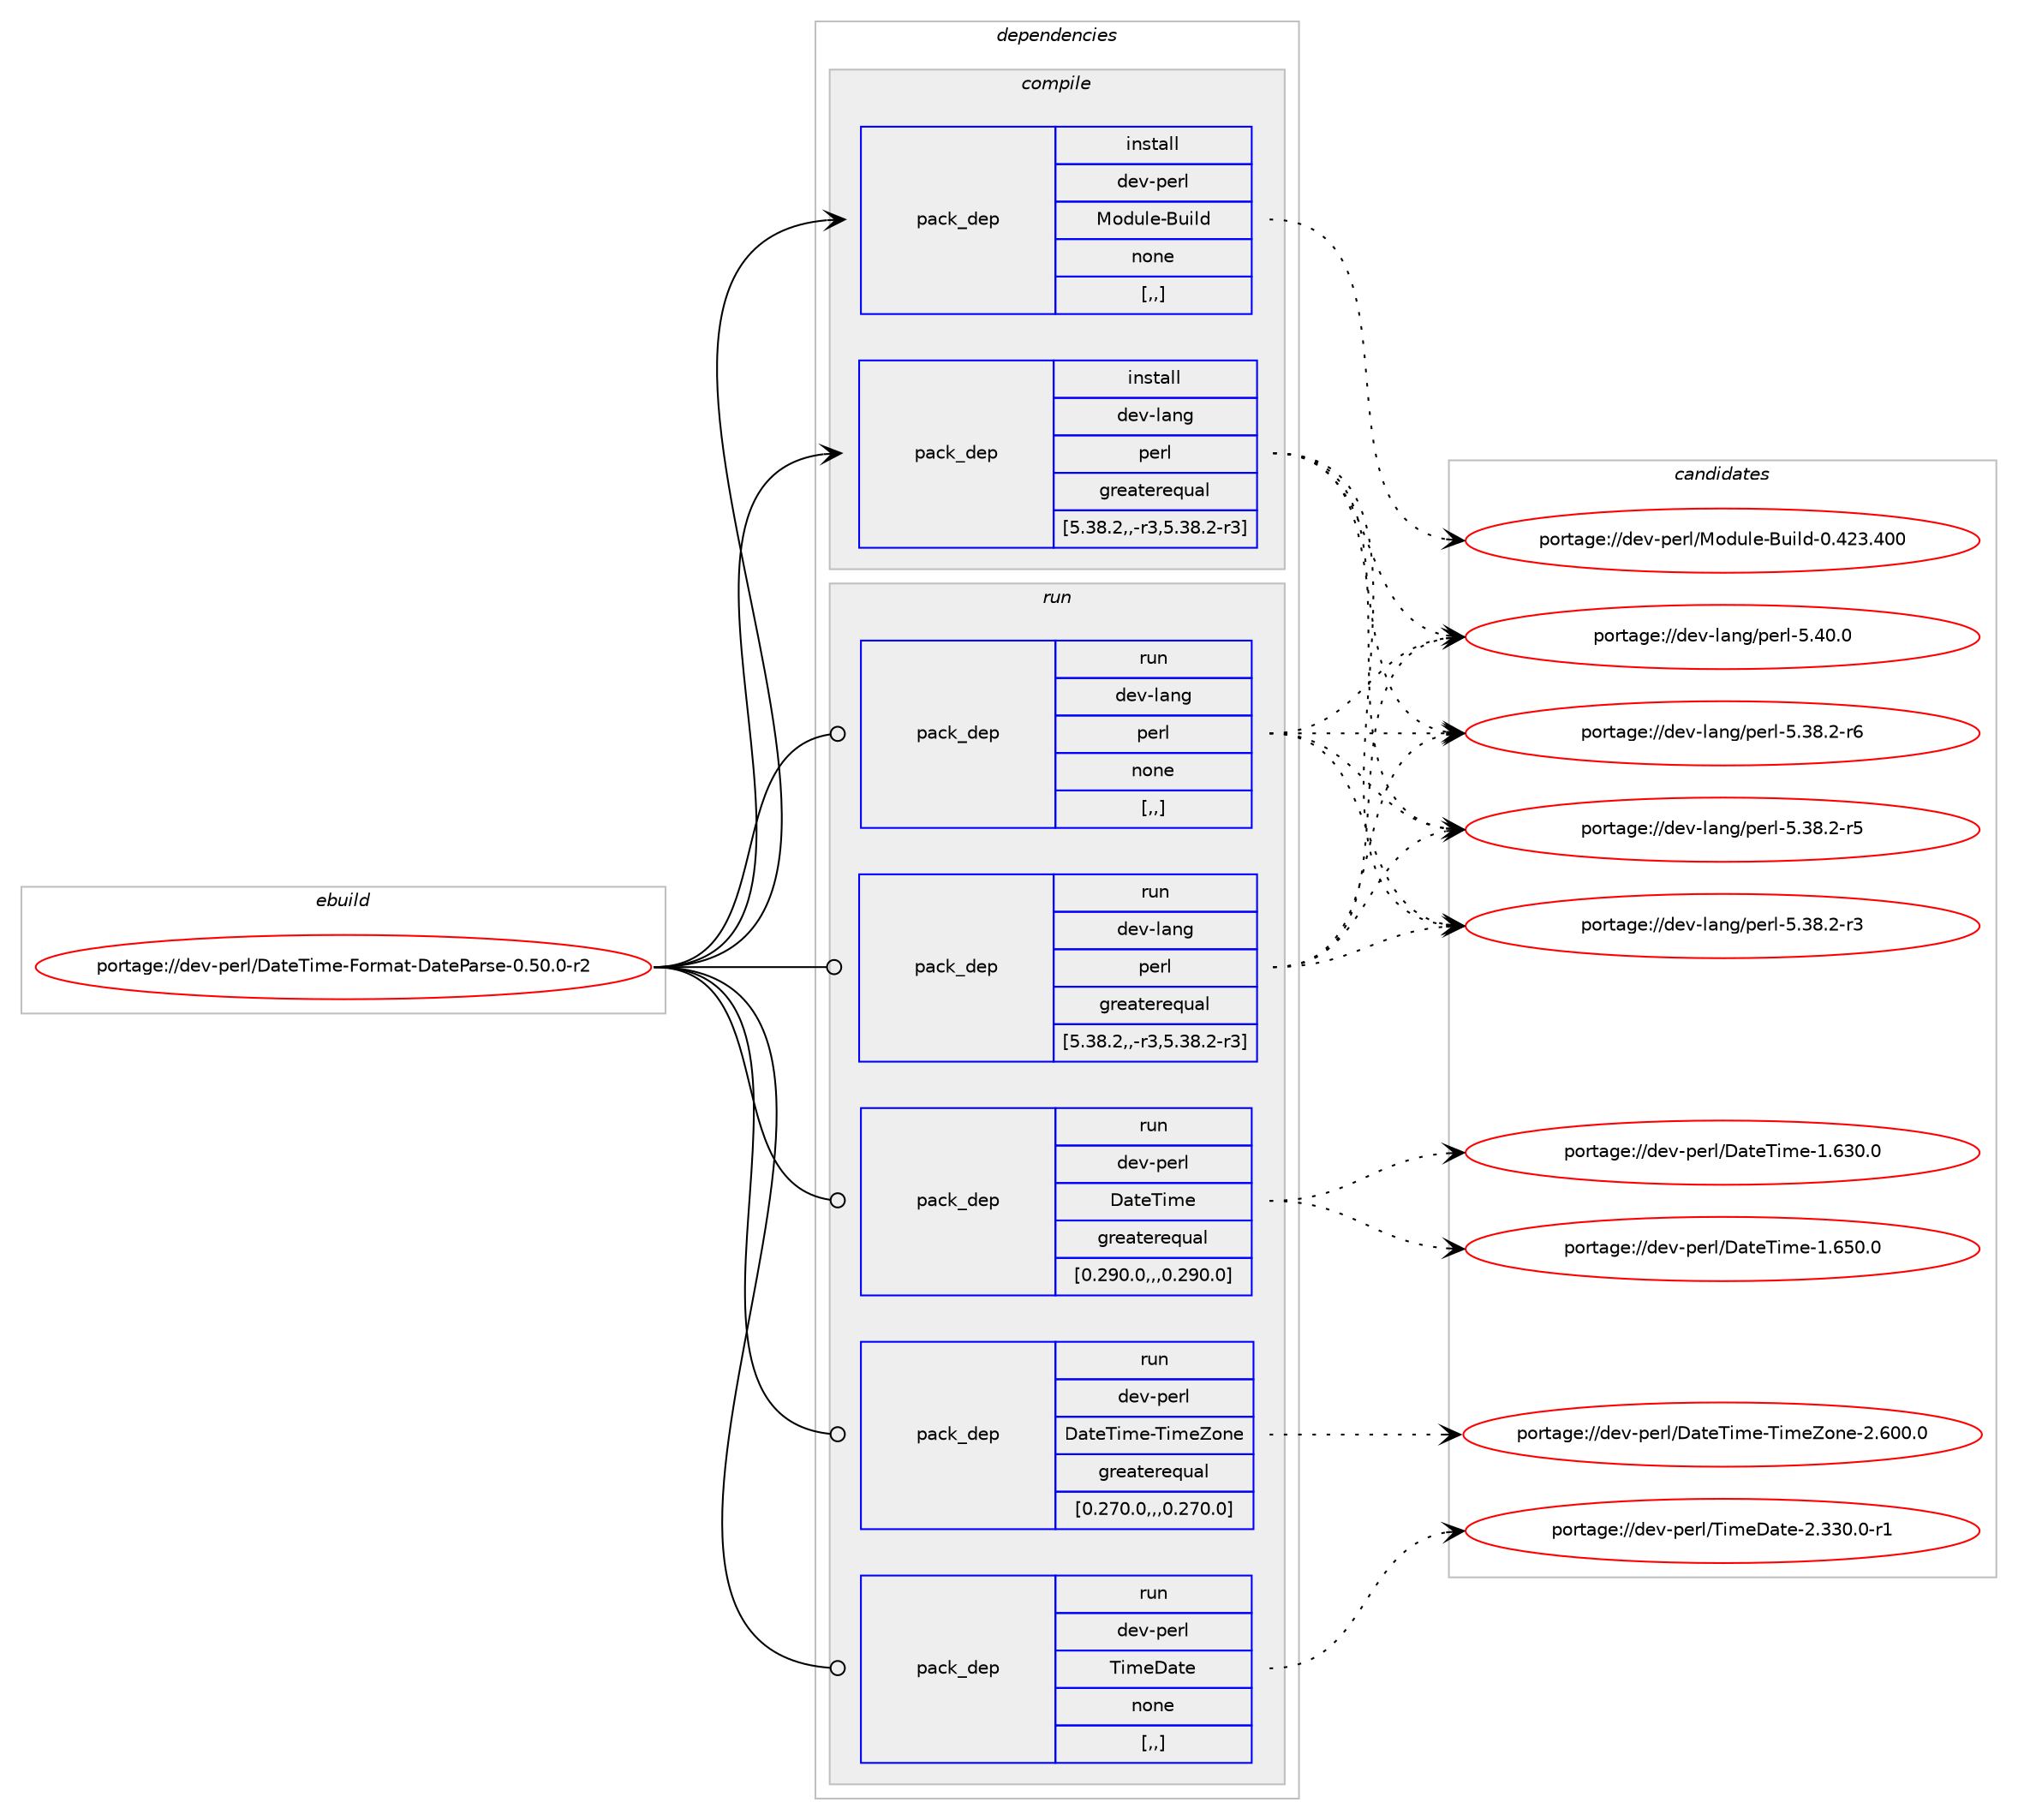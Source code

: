 digraph prolog {

# *************
# Graph options
# *************

newrank=true;
concentrate=true;
compound=true;
graph [rankdir=LR,fontname=Helvetica,fontsize=10,ranksep=1.5];#, ranksep=2.5, nodesep=0.2];
edge  [arrowhead=vee];
node  [fontname=Helvetica,fontsize=10];

# **********
# The ebuild
# **********

subgraph cluster_leftcol {
color=gray;
label=<<i>ebuild</i>>;
id [label="portage://dev-perl/DateTime-Format-DateParse-0.50.0-r2", color=red, width=4, href="../dev-perl/DateTime-Format-DateParse-0.50.0-r2.svg"];
}

# ****************
# The dependencies
# ****************

subgraph cluster_midcol {
color=gray;
label=<<i>dependencies</i>>;
subgraph cluster_compile {
fillcolor="#eeeeee";
style=filled;
label=<<i>compile</i>>;
subgraph pack97710 {
dependency128786 [label=<<TABLE BORDER="0" CELLBORDER="1" CELLSPACING="0" CELLPADDING="4" WIDTH="220"><TR><TD ROWSPAN="6" CELLPADDING="30">pack_dep</TD></TR><TR><TD WIDTH="110">install</TD></TR><TR><TD>dev-lang</TD></TR><TR><TD>perl</TD></TR><TR><TD>greaterequal</TD></TR><TR><TD>[5.38.2,,-r3,5.38.2-r3]</TD></TR></TABLE>>, shape=none, color=blue];
}
id:e -> dependency128786:w [weight=20,style="solid",arrowhead="vee"];
subgraph pack97711 {
dependency128787 [label=<<TABLE BORDER="0" CELLBORDER="1" CELLSPACING="0" CELLPADDING="4" WIDTH="220"><TR><TD ROWSPAN="6" CELLPADDING="30">pack_dep</TD></TR><TR><TD WIDTH="110">install</TD></TR><TR><TD>dev-perl</TD></TR><TR><TD>Module-Build</TD></TR><TR><TD>none</TD></TR><TR><TD>[,,]</TD></TR></TABLE>>, shape=none, color=blue];
}
id:e -> dependency128787:w [weight=20,style="solid",arrowhead="vee"];
}
subgraph cluster_compileandrun {
fillcolor="#eeeeee";
style=filled;
label=<<i>compile and run</i>>;
}
subgraph cluster_run {
fillcolor="#eeeeee";
style=filled;
label=<<i>run</i>>;
subgraph pack97712 {
dependency128788 [label=<<TABLE BORDER="0" CELLBORDER="1" CELLSPACING="0" CELLPADDING="4" WIDTH="220"><TR><TD ROWSPAN="6" CELLPADDING="30">pack_dep</TD></TR><TR><TD WIDTH="110">run</TD></TR><TR><TD>dev-lang</TD></TR><TR><TD>perl</TD></TR><TR><TD>greaterequal</TD></TR><TR><TD>[5.38.2,,-r3,5.38.2-r3]</TD></TR></TABLE>>, shape=none, color=blue];
}
id:e -> dependency128788:w [weight=20,style="solid",arrowhead="odot"];
subgraph pack97713 {
dependency128789 [label=<<TABLE BORDER="0" CELLBORDER="1" CELLSPACING="0" CELLPADDING="4" WIDTH="220"><TR><TD ROWSPAN="6" CELLPADDING="30">pack_dep</TD></TR><TR><TD WIDTH="110">run</TD></TR><TR><TD>dev-lang</TD></TR><TR><TD>perl</TD></TR><TR><TD>none</TD></TR><TR><TD>[,,]</TD></TR></TABLE>>, shape=none, color=blue];
}
id:e -> dependency128789:w [weight=20,style="solid",arrowhead="odot"];
subgraph pack97714 {
dependency128790 [label=<<TABLE BORDER="0" CELLBORDER="1" CELLSPACING="0" CELLPADDING="4" WIDTH="220"><TR><TD ROWSPAN="6" CELLPADDING="30">pack_dep</TD></TR><TR><TD WIDTH="110">run</TD></TR><TR><TD>dev-perl</TD></TR><TR><TD>DateTime</TD></TR><TR><TD>greaterequal</TD></TR><TR><TD>[0.290.0,,,0.290.0]</TD></TR></TABLE>>, shape=none, color=blue];
}
id:e -> dependency128790:w [weight=20,style="solid",arrowhead="odot"];
subgraph pack97715 {
dependency128791 [label=<<TABLE BORDER="0" CELLBORDER="1" CELLSPACING="0" CELLPADDING="4" WIDTH="220"><TR><TD ROWSPAN="6" CELLPADDING="30">pack_dep</TD></TR><TR><TD WIDTH="110">run</TD></TR><TR><TD>dev-perl</TD></TR><TR><TD>DateTime-TimeZone</TD></TR><TR><TD>greaterequal</TD></TR><TR><TD>[0.270.0,,,0.270.0]</TD></TR></TABLE>>, shape=none, color=blue];
}
id:e -> dependency128791:w [weight=20,style="solid",arrowhead="odot"];
subgraph pack97716 {
dependency128792 [label=<<TABLE BORDER="0" CELLBORDER="1" CELLSPACING="0" CELLPADDING="4" WIDTH="220"><TR><TD ROWSPAN="6" CELLPADDING="30">pack_dep</TD></TR><TR><TD WIDTH="110">run</TD></TR><TR><TD>dev-perl</TD></TR><TR><TD>TimeDate</TD></TR><TR><TD>none</TD></TR><TR><TD>[,,]</TD></TR></TABLE>>, shape=none, color=blue];
}
id:e -> dependency128792:w [weight=20,style="solid",arrowhead="odot"];
}
}

# **************
# The candidates
# **************

subgraph cluster_choices {
rank=same;
color=gray;
label=<<i>candidates</i>>;

subgraph choice97710 {
color=black;
nodesep=1;
choice10010111845108971101034711210111410845534652484648 [label="portage://dev-lang/perl-5.40.0", color=red, width=4,href="../dev-lang/perl-5.40.0.svg"];
choice100101118451089711010347112101114108455346515646504511454 [label="portage://dev-lang/perl-5.38.2-r6", color=red, width=4,href="../dev-lang/perl-5.38.2-r6.svg"];
choice100101118451089711010347112101114108455346515646504511453 [label="portage://dev-lang/perl-5.38.2-r5", color=red, width=4,href="../dev-lang/perl-5.38.2-r5.svg"];
choice100101118451089711010347112101114108455346515646504511451 [label="portage://dev-lang/perl-5.38.2-r3", color=red, width=4,href="../dev-lang/perl-5.38.2-r3.svg"];
dependency128786:e -> choice10010111845108971101034711210111410845534652484648:w [style=dotted,weight="100"];
dependency128786:e -> choice100101118451089711010347112101114108455346515646504511454:w [style=dotted,weight="100"];
dependency128786:e -> choice100101118451089711010347112101114108455346515646504511453:w [style=dotted,weight="100"];
dependency128786:e -> choice100101118451089711010347112101114108455346515646504511451:w [style=dotted,weight="100"];
}
subgraph choice97711 {
color=black;
nodesep=1;
choice100101118451121011141084777111100117108101456611710510810045484652505146524848 [label="portage://dev-perl/Module-Build-0.423.400", color=red, width=4,href="../dev-perl/Module-Build-0.423.400.svg"];
dependency128787:e -> choice100101118451121011141084777111100117108101456611710510810045484652505146524848:w [style=dotted,weight="100"];
}
subgraph choice97712 {
color=black;
nodesep=1;
choice10010111845108971101034711210111410845534652484648 [label="portage://dev-lang/perl-5.40.0", color=red, width=4,href="../dev-lang/perl-5.40.0.svg"];
choice100101118451089711010347112101114108455346515646504511454 [label="portage://dev-lang/perl-5.38.2-r6", color=red, width=4,href="../dev-lang/perl-5.38.2-r6.svg"];
choice100101118451089711010347112101114108455346515646504511453 [label="portage://dev-lang/perl-5.38.2-r5", color=red, width=4,href="../dev-lang/perl-5.38.2-r5.svg"];
choice100101118451089711010347112101114108455346515646504511451 [label="portage://dev-lang/perl-5.38.2-r3", color=red, width=4,href="../dev-lang/perl-5.38.2-r3.svg"];
dependency128788:e -> choice10010111845108971101034711210111410845534652484648:w [style=dotted,weight="100"];
dependency128788:e -> choice100101118451089711010347112101114108455346515646504511454:w [style=dotted,weight="100"];
dependency128788:e -> choice100101118451089711010347112101114108455346515646504511453:w [style=dotted,weight="100"];
dependency128788:e -> choice100101118451089711010347112101114108455346515646504511451:w [style=dotted,weight="100"];
}
subgraph choice97713 {
color=black;
nodesep=1;
choice10010111845108971101034711210111410845534652484648 [label="portage://dev-lang/perl-5.40.0", color=red, width=4,href="../dev-lang/perl-5.40.0.svg"];
choice100101118451089711010347112101114108455346515646504511454 [label="portage://dev-lang/perl-5.38.2-r6", color=red, width=4,href="../dev-lang/perl-5.38.2-r6.svg"];
choice100101118451089711010347112101114108455346515646504511453 [label="portage://dev-lang/perl-5.38.2-r5", color=red, width=4,href="../dev-lang/perl-5.38.2-r5.svg"];
choice100101118451089711010347112101114108455346515646504511451 [label="portage://dev-lang/perl-5.38.2-r3", color=red, width=4,href="../dev-lang/perl-5.38.2-r3.svg"];
dependency128789:e -> choice10010111845108971101034711210111410845534652484648:w [style=dotted,weight="100"];
dependency128789:e -> choice100101118451089711010347112101114108455346515646504511454:w [style=dotted,weight="100"];
dependency128789:e -> choice100101118451089711010347112101114108455346515646504511453:w [style=dotted,weight="100"];
dependency128789:e -> choice100101118451089711010347112101114108455346515646504511451:w [style=dotted,weight="100"];
}
subgraph choice97714 {
color=black;
nodesep=1;
choice10010111845112101114108476897116101841051091014549465453484648 [label="portage://dev-perl/DateTime-1.650.0", color=red, width=4,href="../dev-perl/DateTime-1.650.0.svg"];
choice10010111845112101114108476897116101841051091014549465451484648 [label="portage://dev-perl/DateTime-1.630.0", color=red, width=4,href="../dev-perl/DateTime-1.630.0.svg"];
dependency128790:e -> choice10010111845112101114108476897116101841051091014549465453484648:w [style=dotted,weight="100"];
dependency128790:e -> choice10010111845112101114108476897116101841051091014549465451484648:w [style=dotted,weight="100"];
}
subgraph choice97715 {
color=black;
nodesep=1;
choice10010111845112101114108476897116101841051091014584105109101901111101014550465448484648 [label="portage://dev-perl/DateTime-TimeZone-2.600.0", color=red, width=4,href="../dev-perl/DateTime-TimeZone-2.600.0.svg"];
dependency128791:e -> choice10010111845112101114108476897116101841051091014584105109101901111101014550465448484648:w [style=dotted,weight="100"];
}
subgraph choice97716 {
color=black;
nodesep=1;
choice100101118451121011141084784105109101689711610145504651514846484511449 [label="portage://dev-perl/TimeDate-2.330.0-r1", color=red, width=4,href="../dev-perl/TimeDate-2.330.0-r1.svg"];
dependency128792:e -> choice100101118451121011141084784105109101689711610145504651514846484511449:w [style=dotted,weight="100"];
}
}

}
